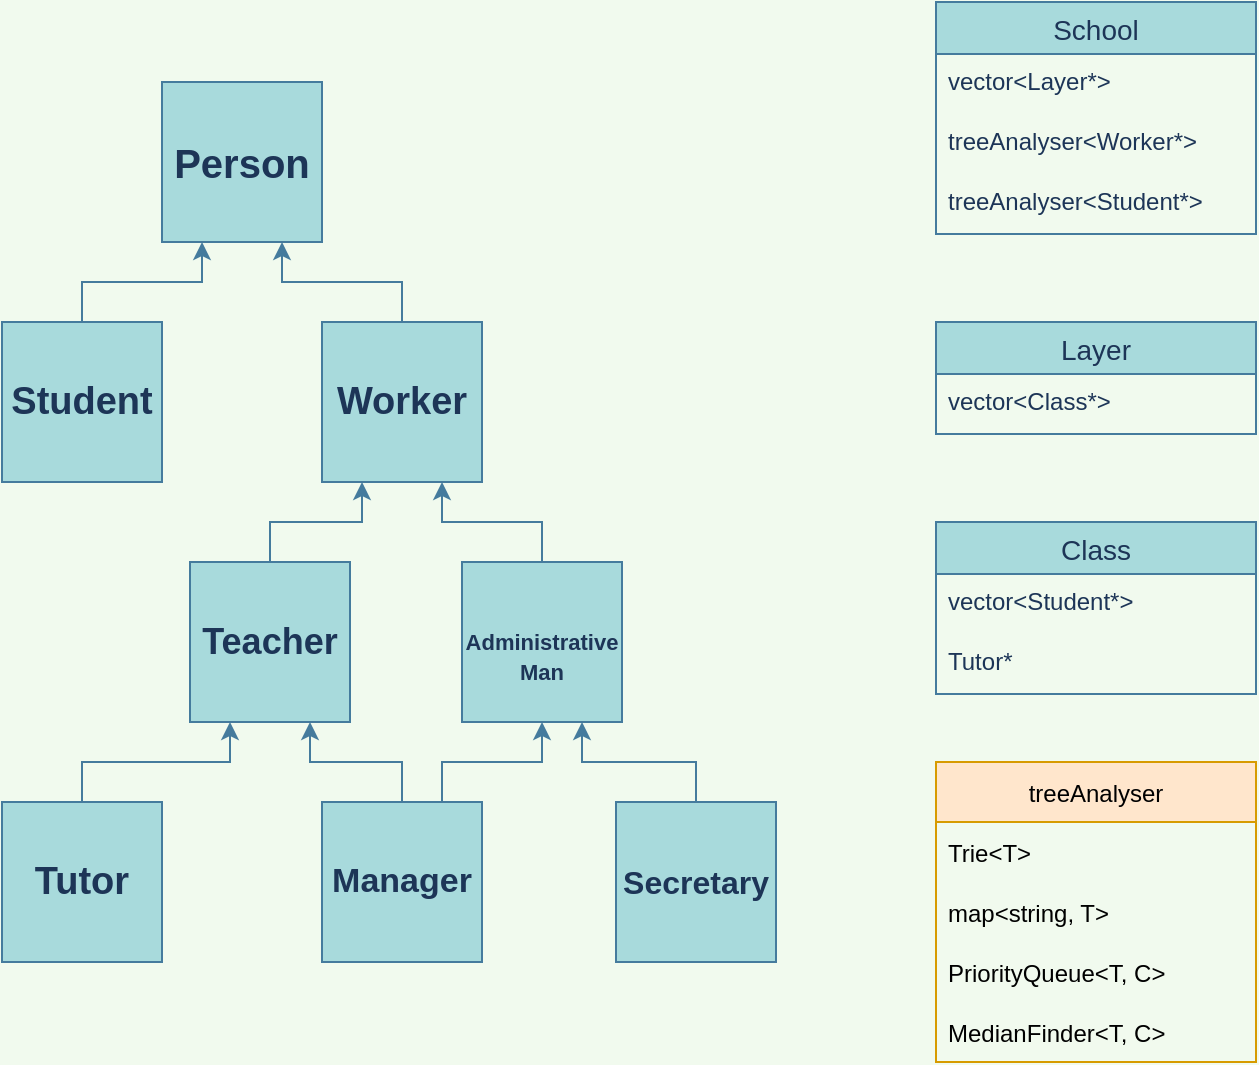 <mxfile version="15.6.6" type="device"><diagram id="TOD_kvtEw8HaxquBE2rZ" name="Page-1"><mxGraphModel dx="1422" dy="762" grid="1" gridSize="10" guides="1" tooltips="1" connect="1" arrows="1" fold="1" page="1" pageScale="1" pageWidth="827" pageHeight="1169" background="#F1FAEE" math="0" shadow="0"><root><mxCell id="0"/><mxCell id="1" parent="0"/><mxCell id="AmeBiWZNOJaGpeClGkvO-11" style="edgeStyle=orthogonalEdgeStyle;rounded=0;orthogonalLoop=1;jettySize=auto;html=1;exitX=0.5;exitY=0;exitDx=0;exitDy=0;entryX=0.25;entryY=1;entryDx=0;entryDy=0;labelBackgroundColor=#F1FAEE;strokeColor=#457B9D;fontColor=#1D3557;" parent="1" source="AmeBiWZNOJaGpeClGkvO-1" target="AmeBiWZNOJaGpeClGkvO-5" edge="1"><mxGeometry relative="1" as="geometry"/></mxCell><mxCell id="AmeBiWZNOJaGpeClGkvO-1" value="&lt;b&gt;&lt;font style=&quot;font-size: 19px&quot;&gt;Tutor&lt;/font&gt;&lt;/b&gt;" style="whiteSpace=wrap;html=1;aspect=fixed;fillColor=#A8DADC;strokeColor=#457B9D;fontColor=#1D3557;" parent="1" vertex="1"><mxGeometry x="123" y="440" width="80" height="80" as="geometry"/></mxCell><mxCell id="AmeBiWZNOJaGpeClGkvO-15" style="edgeStyle=orthogonalEdgeStyle;rounded=0;orthogonalLoop=1;jettySize=auto;html=1;exitX=0.5;exitY=0;exitDx=0;exitDy=0;entryX=0.75;entryY=1;entryDx=0;entryDy=0;fontSize=16;labelBackgroundColor=#F1FAEE;strokeColor=#457B9D;fontColor=#1D3557;" parent="1" source="AmeBiWZNOJaGpeClGkvO-3" target="AmeBiWZNOJaGpeClGkvO-5" edge="1"><mxGeometry relative="1" as="geometry"/></mxCell><mxCell id="AmeBiWZNOJaGpeClGkvO-17" style="edgeStyle=orthogonalEdgeStyle;rounded=0;orthogonalLoop=1;jettySize=auto;html=1;exitX=0.75;exitY=0;exitDx=0;exitDy=0;entryX=0.5;entryY=1;entryDx=0;entryDy=0;fontSize=16;labelBackgroundColor=#F1FAEE;strokeColor=#457B9D;fontColor=#1D3557;" parent="1" source="AmeBiWZNOJaGpeClGkvO-3" target="AmeBiWZNOJaGpeClGkvO-4" edge="1"><mxGeometry relative="1" as="geometry"/></mxCell><mxCell id="AmeBiWZNOJaGpeClGkvO-3" value="&lt;b&gt;&lt;font style=&quot;font-size: 17px&quot;&gt;Manager&lt;/font&gt;&lt;/b&gt;" style="whiteSpace=wrap;html=1;aspect=fixed;fillColor=#A8DADC;strokeColor=#457B9D;fontColor=#1D3557;" parent="1" vertex="1"><mxGeometry x="283" y="440" width="80" height="80" as="geometry"/></mxCell><mxCell id="AmeBiWZNOJaGpeClGkvO-19" style="edgeStyle=orthogonalEdgeStyle;rounded=0;orthogonalLoop=1;jettySize=auto;html=1;exitX=0.5;exitY=0;exitDx=0;exitDy=0;entryX=0.75;entryY=1;entryDx=0;entryDy=0;fontSize=16;labelBackgroundColor=#F1FAEE;strokeColor=#457B9D;fontColor=#1D3557;" parent="1" source="AmeBiWZNOJaGpeClGkvO-4" target="AmeBiWZNOJaGpeClGkvO-7" edge="1"><mxGeometry relative="1" as="geometry"/></mxCell><mxCell id="AmeBiWZNOJaGpeClGkvO-4" value="&lt;br&gt;&lt;font style=&quot;font-size: 11px&quot;&gt;&lt;font face=&quot;helvetica&quot; style=&quot;font-size: 11px&quot;&gt;&lt;b&gt;Administrative&lt;br&gt;Man&lt;/b&gt;&lt;/font&gt;&lt;br&gt;&lt;/font&gt;" style="whiteSpace=wrap;html=1;aspect=fixed;fillColor=#A8DADC;strokeColor=#457B9D;fontColor=#1D3557;" parent="1" vertex="1"><mxGeometry x="353" y="320" width="80" height="80" as="geometry"/></mxCell><mxCell id="AmeBiWZNOJaGpeClGkvO-21" style="edgeStyle=orthogonalEdgeStyle;rounded=0;orthogonalLoop=1;jettySize=auto;html=1;exitX=0.5;exitY=0;exitDx=0;exitDy=0;entryX=0.25;entryY=1;entryDx=0;entryDy=0;fontSize=16;labelBackgroundColor=#F1FAEE;strokeColor=#457B9D;fontColor=#1D3557;" parent="1" source="AmeBiWZNOJaGpeClGkvO-5" target="AmeBiWZNOJaGpeClGkvO-7" edge="1"><mxGeometry relative="1" as="geometry"/></mxCell><mxCell id="AmeBiWZNOJaGpeClGkvO-5" value="&lt;b&gt;&lt;font style=&quot;font-size: 18px&quot;&gt;Teacher&lt;/font&gt;&lt;/b&gt;" style="whiteSpace=wrap;html=1;aspect=fixed;fillColor=#A8DADC;strokeColor=#457B9D;fontColor=#1D3557;" parent="1" vertex="1"><mxGeometry x="217" y="320" width="80" height="80" as="geometry"/></mxCell><mxCell id="AmeBiWZNOJaGpeClGkvO-18" style="edgeStyle=orthogonalEdgeStyle;rounded=0;orthogonalLoop=1;jettySize=auto;html=1;exitX=0.5;exitY=0;exitDx=0;exitDy=0;entryX=0.75;entryY=1;entryDx=0;entryDy=0;fontSize=16;labelBackgroundColor=#F1FAEE;strokeColor=#457B9D;fontColor=#1D3557;" parent="1" source="AmeBiWZNOJaGpeClGkvO-6" target="AmeBiWZNOJaGpeClGkvO-4" edge="1"><mxGeometry relative="1" as="geometry"/></mxCell><mxCell id="AmeBiWZNOJaGpeClGkvO-6" value="&lt;font face=&quot;helvetica&quot; size=&quot;1&quot;&gt;&lt;b style=&quot;font-size: 16px&quot;&gt;Secretary&lt;/b&gt;&lt;/font&gt;" style="whiteSpace=wrap;html=1;aspect=fixed;fillColor=#A8DADC;strokeColor=#457B9D;fontColor=#1D3557;" parent="1" vertex="1"><mxGeometry x="430" y="440" width="80" height="80" as="geometry"/></mxCell><mxCell id="AmeBiWZNOJaGpeClGkvO-24" style="edgeStyle=orthogonalEdgeStyle;rounded=0;orthogonalLoop=1;jettySize=auto;html=1;exitX=0.5;exitY=0;exitDx=0;exitDy=0;entryX=0.75;entryY=1;entryDx=0;entryDy=0;fontSize=16;labelBackgroundColor=#F1FAEE;strokeColor=#457B9D;fontColor=#1D3557;" parent="1" source="AmeBiWZNOJaGpeClGkvO-7" target="AmeBiWZNOJaGpeClGkvO-9" edge="1"><mxGeometry relative="1" as="geometry"/></mxCell><mxCell id="AmeBiWZNOJaGpeClGkvO-7" value="&lt;font face=&quot;helvetica&quot;&gt;&lt;span style=&quot;font-size: 19px&quot;&gt;&lt;b&gt;Worker&lt;br&gt;&lt;/b&gt;&lt;/span&gt;&lt;/font&gt;" style="whiteSpace=wrap;html=1;aspect=fixed;fillColor=#A8DADC;strokeColor=#457B9D;fontColor=#1D3557;" parent="1" vertex="1"><mxGeometry x="283" y="200" width="80" height="80" as="geometry"/></mxCell><mxCell id="AmeBiWZNOJaGpeClGkvO-22" style="edgeStyle=orthogonalEdgeStyle;rounded=0;orthogonalLoop=1;jettySize=auto;html=1;exitX=0.5;exitY=0;exitDx=0;exitDy=0;entryX=0.25;entryY=1;entryDx=0;entryDy=0;fontSize=16;labelBackgroundColor=#F1FAEE;strokeColor=#457B9D;fontColor=#1D3557;" parent="1" source="AmeBiWZNOJaGpeClGkvO-8" target="AmeBiWZNOJaGpeClGkvO-9" edge="1"><mxGeometry relative="1" as="geometry"/></mxCell><mxCell id="AmeBiWZNOJaGpeClGkvO-8" value="&lt;b&gt;&lt;font style=&quot;font-size: 19px&quot;&gt;Student&lt;/font&gt;&lt;/b&gt;" style="whiteSpace=wrap;html=1;aspect=fixed;fillColor=#A8DADC;strokeColor=#457B9D;fontColor=#1D3557;" parent="1" vertex="1"><mxGeometry x="123" y="200" width="80" height="80" as="geometry"/></mxCell><mxCell id="AmeBiWZNOJaGpeClGkvO-9" value="&lt;font style=&quot;font-size: 20px&quot;&gt;&lt;b&gt;Person&lt;/b&gt;&lt;/font&gt;" style="whiteSpace=wrap;html=1;aspect=fixed;fillColor=#A8DADC;strokeColor=#457B9D;fontColor=#1D3557;" parent="1" vertex="1"><mxGeometry x="203" y="80" width="80" height="80" as="geometry"/></mxCell><mxCell id="AmeBiWZNOJaGpeClGkvO-33" value="School" style="swimlane;fontStyle=0;childLayout=stackLayout;horizontal=1;startSize=26;horizontalStack=0;resizeParent=1;resizeParentMax=0;resizeLast=0;collapsible=1;marginBottom=0;align=center;fontSize=14;fillColor=#A8DADC;strokeColor=#457B9D;fontColor=#1D3557;" parent="1" vertex="1"><mxGeometry x="590" y="40" width="160" height="116" as="geometry"/></mxCell><mxCell id="AmeBiWZNOJaGpeClGkvO-34" value="vector&lt;Layer*&gt;" style="text;strokeColor=none;fillColor=none;spacingLeft=4;spacingRight=4;overflow=hidden;rotatable=0;points=[[0,0.5],[1,0.5]];portConstraint=eastwest;fontSize=12;fontColor=#1D3557;" parent="AmeBiWZNOJaGpeClGkvO-33" vertex="1"><mxGeometry y="26" width="160" height="30" as="geometry"/></mxCell><mxCell id="AmeBiWZNOJaGpeClGkvO-35" value="treeAnalyser&lt;Worker*&gt;" style="text;strokeColor=none;fillColor=none;spacingLeft=4;spacingRight=4;overflow=hidden;rotatable=0;points=[[0,0.5],[1,0.5]];portConstraint=eastwest;fontSize=12;fontColor=#1D3557;" parent="AmeBiWZNOJaGpeClGkvO-33" vertex="1"><mxGeometry y="56" width="160" height="30" as="geometry"/></mxCell><mxCell id="AmeBiWZNOJaGpeClGkvO-36" value="treeAnalyser&lt;Student*&gt;" style="text;strokeColor=none;fillColor=none;spacingLeft=4;spacingRight=4;overflow=hidden;rotatable=0;points=[[0,0.5],[1,0.5]];portConstraint=eastwest;fontSize=12;fontColor=#1D3557;" parent="AmeBiWZNOJaGpeClGkvO-33" vertex="1"><mxGeometry y="86" width="160" height="30" as="geometry"/></mxCell><mxCell id="AmeBiWZNOJaGpeClGkvO-41" value="Layer" style="swimlane;fontStyle=0;childLayout=stackLayout;horizontal=1;startSize=26;horizontalStack=0;resizeParent=1;resizeParentMax=0;resizeLast=0;collapsible=1;marginBottom=0;align=center;fontSize=14;fillColor=#A8DADC;strokeColor=#457B9D;fontColor=#1D3557;" parent="1" vertex="1"><mxGeometry x="590" y="200" width="160" height="56" as="geometry"/></mxCell><mxCell id="AmeBiWZNOJaGpeClGkvO-42" value="vector&lt;Class*&gt;" style="text;strokeColor=none;fillColor=none;spacingLeft=4;spacingRight=4;overflow=hidden;rotatable=0;points=[[0,0.5],[1,0.5]];portConstraint=eastwest;fontSize=12;fontColor=#1D3557;" parent="AmeBiWZNOJaGpeClGkvO-41" vertex="1"><mxGeometry y="26" width="160" height="30" as="geometry"/></mxCell><mxCell id="AmeBiWZNOJaGpeClGkvO-45" value="Class" style="swimlane;fontStyle=0;childLayout=stackLayout;horizontal=1;startSize=26;horizontalStack=0;resizeParent=1;resizeParentMax=0;resizeLast=0;collapsible=1;marginBottom=0;align=center;fontSize=14;fillColor=#A8DADC;strokeColor=#457B9D;fontColor=#1D3557;" parent="1" vertex="1"><mxGeometry x="590" y="300" width="160" height="86" as="geometry"/></mxCell><mxCell id="AmeBiWZNOJaGpeClGkvO-46" value="vector&lt;Student*&gt;" style="text;strokeColor=none;fillColor=none;spacingLeft=4;spacingRight=4;overflow=hidden;rotatable=0;points=[[0,0.5],[1,0.5]];portConstraint=eastwest;fontSize=12;fontColor=#1D3557;" parent="AmeBiWZNOJaGpeClGkvO-45" vertex="1"><mxGeometry y="26" width="160" height="30" as="geometry"/></mxCell><mxCell id="AmeBiWZNOJaGpeClGkvO-47" value="Tutor*" style="text;strokeColor=none;fillColor=none;spacingLeft=4;spacingRight=4;overflow=hidden;rotatable=0;points=[[0,0.5],[1,0.5]];portConstraint=eastwest;fontSize=12;fontColor=#1D3557;" parent="AmeBiWZNOJaGpeClGkvO-45" vertex="1"><mxGeometry y="56" width="160" height="30" as="geometry"/></mxCell><mxCell id="JSfZqN43rZpajrvI4vSC-4" value="treeAnalyser" style="swimlane;fontStyle=0;childLayout=stackLayout;horizontal=1;startSize=30;horizontalStack=0;resizeParent=1;resizeParentMax=0;resizeLast=0;collapsible=1;marginBottom=0;fillColor=#ffe6cc;strokeColor=#d79b00;fontColor=default;" vertex="1" parent="1"><mxGeometry x="590" y="420" width="160" height="150" as="geometry"><mxRectangle x="590" y="410" width="100" height="30" as="alternateBounds"/></mxGeometry></mxCell><mxCell id="JSfZqN43rZpajrvI4vSC-5" value="Trie&lt;T&gt;" style="text;strokeColor=none;fillColor=none;align=left;verticalAlign=middle;spacingLeft=4;spacingRight=4;overflow=hidden;points=[[0,0.5],[1,0.5]];portConstraint=eastwest;rotatable=0;fontColor=default;" vertex="1" parent="JSfZqN43rZpajrvI4vSC-4"><mxGeometry y="30" width="160" height="30" as="geometry"/></mxCell><mxCell id="JSfZqN43rZpajrvI4vSC-6" value="map&lt;string, T&gt;" style="text;strokeColor=none;fillColor=none;align=left;verticalAlign=middle;spacingLeft=4;spacingRight=4;overflow=hidden;points=[[0,0.5],[1,0.5]];portConstraint=eastwest;rotatable=0;fontColor=default;" vertex="1" parent="JSfZqN43rZpajrvI4vSC-4"><mxGeometry y="60" width="160" height="30" as="geometry"/></mxCell><mxCell id="JSfZqN43rZpajrvI4vSC-15" value="PriorityQueue&lt;T, C&gt;" style="text;strokeColor=none;fillColor=none;align=left;verticalAlign=middle;spacingLeft=4;spacingRight=4;overflow=hidden;points=[[0,0.5],[1,0.5]];portConstraint=eastwest;rotatable=0;fontColor=default;" vertex="1" parent="JSfZqN43rZpajrvI4vSC-4"><mxGeometry y="90" width="160" height="30" as="geometry"/></mxCell><mxCell id="JSfZqN43rZpajrvI4vSC-14" value="MedianFinder&lt;T, C&gt;" style="text;strokeColor=none;fillColor=none;align=left;verticalAlign=middle;spacingLeft=4;spacingRight=4;overflow=hidden;points=[[0,0.5],[1,0.5]];portConstraint=eastwest;rotatable=0;fontColor=default;" vertex="1" parent="JSfZqN43rZpajrvI4vSC-4"><mxGeometry y="120" width="160" height="30" as="geometry"/></mxCell></root></mxGraphModel></diagram></mxfile>